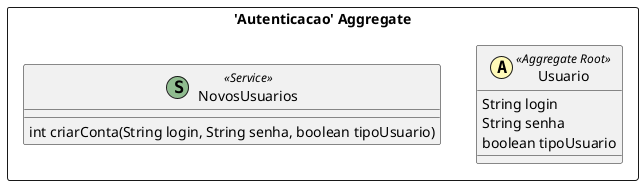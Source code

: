@startuml

skinparam componentStyle uml2

package "'Autenticacao' Aggregate" <<Rectangle>> {
	class Usuario <<(A,#fffab8) Aggregate Root>> {
		String login
		String senha
		boolean tipoUsuario
	}
	class NovosUsuarios <<(S,DarkSeaGreen) Service>> {
		int criarConta(String login, String senha, boolean tipoUsuario)
	}
}


@enduml
